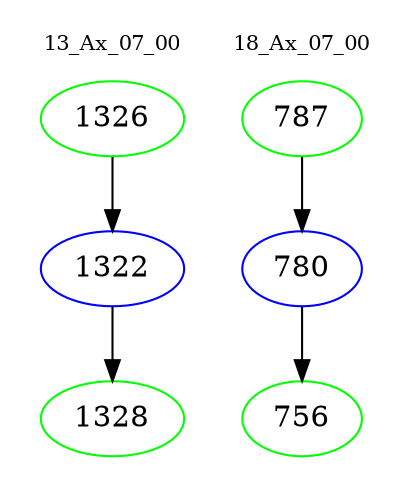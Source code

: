 digraph{
subgraph cluster_0 {
color = white
label = "13_Ax_07_00";
fontsize=10;
T0_1326 [label="1326", color="green"]
T0_1326 -> T0_1322 [color="black"]
T0_1322 [label="1322", color="blue"]
T0_1322 -> T0_1328 [color="black"]
T0_1328 [label="1328", color="green"]
}
subgraph cluster_1 {
color = white
label = "18_Ax_07_00";
fontsize=10;
T1_787 [label="787", color="green"]
T1_787 -> T1_780 [color="black"]
T1_780 [label="780", color="blue"]
T1_780 -> T1_756 [color="black"]
T1_756 [label="756", color="green"]
}
}
